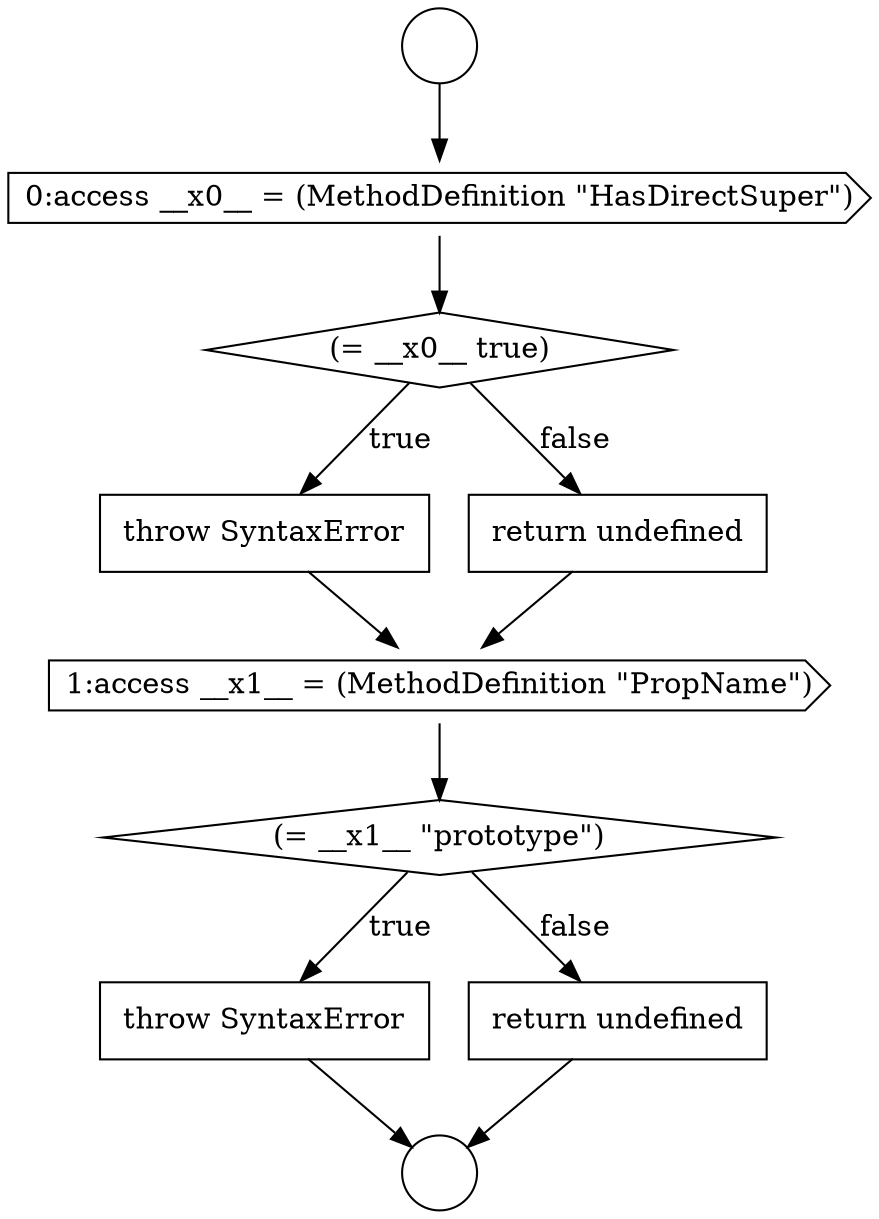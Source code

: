 digraph {
  node18114 [shape=cds, label=<<font color="black">0:access __x0__ = (MethodDefinition &quot;HasDirectSuper&quot;)</font>> color="black" fillcolor="white" style=filled]
  node18120 [shape=none, margin=0, label=<<font color="black">
    <table border="0" cellborder="1" cellspacing="0" cellpadding="10">
      <tr><td align="left">throw SyntaxError</td></tr>
    </table>
  </font>> color="black" fillcolor="white" style=filled]
  node18116 [shape=none, margin=0, label=<<font color="black">
    <table border="0" cellborder="1" cellspacing="0" cellpadding="10">
      <tr><td align="left">throw SyntaxError</td></tr>
    </table>
  </font>> color="black" fillcolor="white" style=filled]
  node18112 [shape=circle label=" " color="black" fillcolor="white" style=filled]
  node18118 [shape=cds, label=<<font color="black">1:access __x1__ = (MethodDefinition &quot;PropName&quot;)</font>> color="black" fillcolor="white" style=filled]
  node18121 [shape=none, margin=0, label=<<font color="black">
    <table border="0" cellborder="1" cellspacing="0" cellpadding="10">
      <tr><td align="left">return undefined</td></tr>
    </table>
  </font>> color="black" fillcolor="white" style=filled]
  node18113 [shape=circle label=" " color="black" fillcolor="white" style=filled]
  node18119 [shape=diamond, label=<<font color="black">(= __x1__ &quot;prototype&quot;)</font>> color="black" fillcolor="white" style=filled]
  node18117 [shape=none, margin=0, label=<<font color="black">
    <table border="0" cellborder="1" cellspacing="0" cellpadding="10">
      <tr><td align="left">return undefined</td></tr>
    </table>
  </font>> color="black" fillcolor="white" style=filled]
  node18115 [shape=diamond, label=<<font color="black">(= __x0__ true)</font>> color="black" fillcolor="white" style=filled]
  node18121 -> node18113 [ color="black"]
  node18114 -> node18115 [ color="black"]
  node18120 -> node18113 [ color="black"]
  node18115 -> node18116 [label=<<font color="black">true</font>> color="black"]
  node18115 -> node18117 [label=<<font color="black">false</font>> color="black"]
  node18112 -> node18114 [ color="black"]
  node18119 -> node18120 [label=<<font color="black">true</font>> color="black"]
  node18119 -> node18121 [label=<<font color="black">false</font>> color="black"]
  node18117 -> node18118 [ color="black"]
  node18118 -> node18119 [ color="black"]
  node18116 -> node18118 [ color="black"]
}
